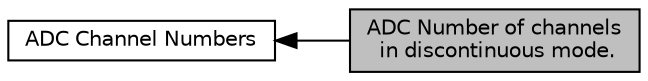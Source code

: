 digraph "ADC Number of channels in discontinuous mode."
{
  edge [fontname="Helvetica",fontsize="10",labelfontname="Helvetica",labelfontsize="10"];
  node [fontname="Helvetica",fontsize="10",shape=record];
  rankdir=LR;
  Node1 [label="ADC Channel Numbers",height=0.2,width=0.4,color="black", fillcolor="white", style="filled",URL="$group__adc__channel.html"];
  Node0 [label="ADC Number of channels\l in discontinuous mode.",height=0.2,width=0.4,color="black", fillcolor="grey75", style="filled", fontcolor="black"];
  Node1->Node0 [shape=plaintext, dir="back", style="solid"];
}
